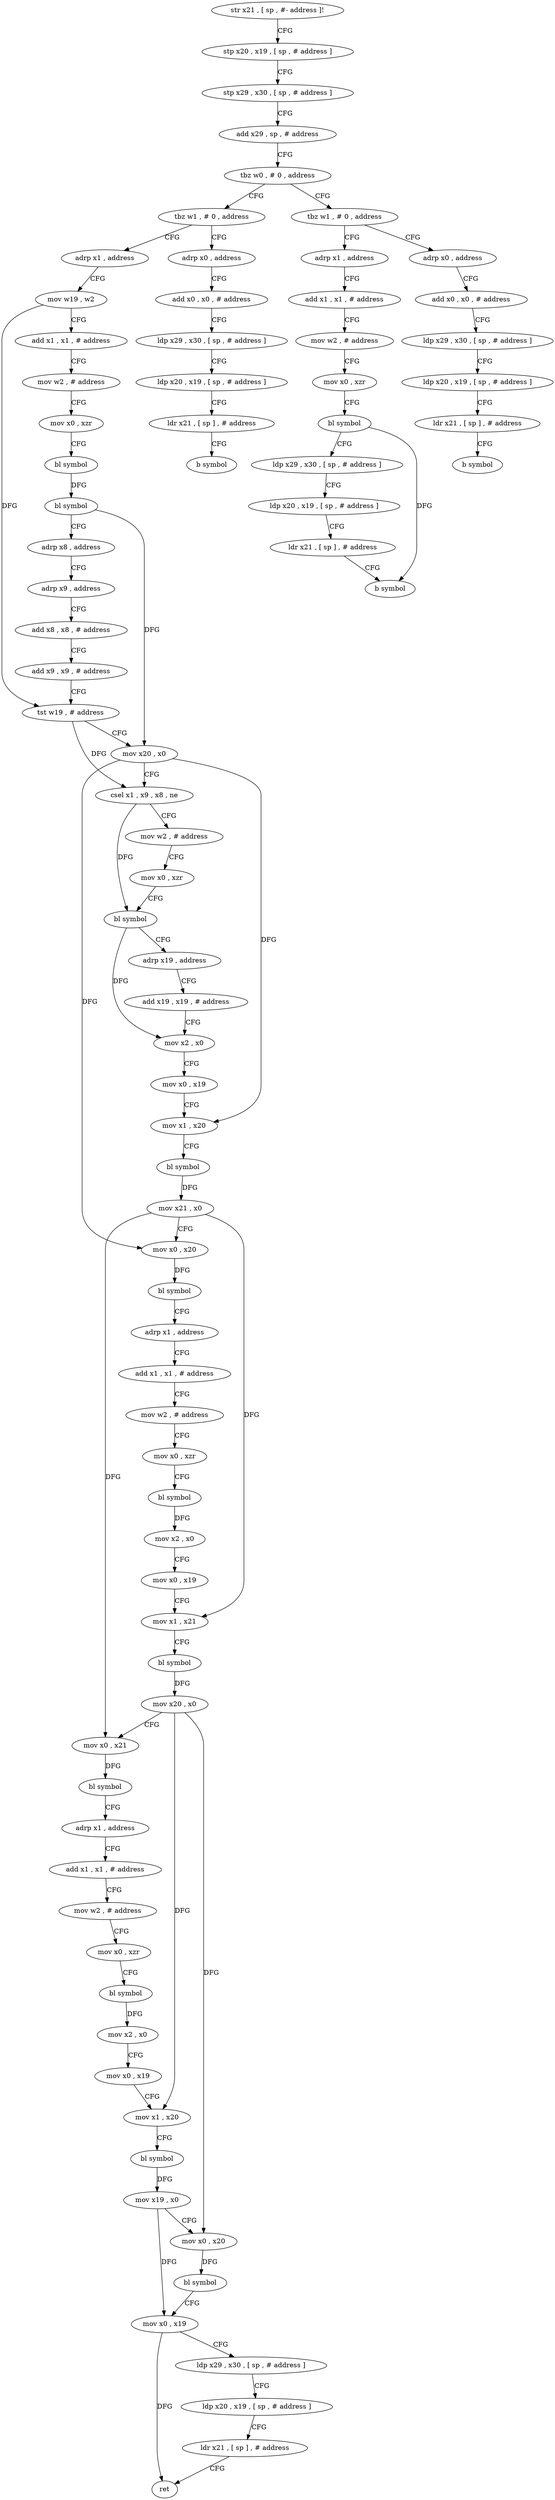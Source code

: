 digraph "func" {
"4205044" [label = "str x21 , [ sp , #- address ]!" ]
"4205048" [label = "stp x20 , x19 , [ sp , # address ]" ]
"4205052" [label = "stp x29 , x30 , [ sp , # address ]" ]
"4205056" [label = "add x29 , sp , # address" ]
"4205060" [label = "tbz w0 , # 0 , address" ]
"4205092" [label = "tbz w1 , # 0 , address" ]
"4205064" [label = "tbz w1 , # 0 , address" ]
"4205156" [label = "adrp x1 , address" ]
"4205096" [label = "adrp x0 , address" ]
"4205120" [label = "adrp x1 , address" ]
"4205068" [label = "adrp x0 , address" ]
"4205160" [label = "mov w19 , w2" ]
"4205164" [label = "add x1 , x1 , # address" ]
"4205168" [label = "mov w2 , # address" ]
"4205172" [label = "mov x0 , xzr" ]
"4205176" [label = "bl symbol" ]
"4205180" [label = "bl symbol" ]
"4205184" [label = "adrp x8 , address" ]
"4205188" [label = "adrp x9 , address" ]
"4205192" [label = "add x8 , x8 , # address" ]
"4205196" [label = "add x9 , x9 , # address" ]
"4205200" [label = "tst w19 , # address" ]
"4205204" [label = "mov x20 , x0" ]
"4205208" [label = "csel x1 , x9 , x8 , ne" ]
"4205212" [label = "mov w2 , # address" ]
"4205216" [label = "mov x0 , xzr" ]
"4205220" [label = "bl symbol" ]
"4205224" [label = "adrp x19 , address" ]
"4205228" [label = "add x19 , x19 , # address" ]
"4205232" [label = "mov x2 , x0" ]
"4205236" [label = "mov x0 , x19" ]
"4205240" [label = "mov x1 , x20" ]
"4205244" [label = "bl symbol" ]
"4205248" [label = "mov x21 , x0" ]
"4205252" [label = "mov x0 , x20" ]
"4205256" [label = "bl symbol" ]
"4205260" [label = "adrp x1 , address" ]
"4205264" [label = "add x1 , x1 , # address" ]
"4205268" [label = "mov w2 , # address" ]
"4205272" [label = "mov x0 , xzr" ]
"4205276" [label = "bl symbol" ]
"4205280" [label = "mov x2 , x0" ]
"4205284" [label = "mov x0 , x19" ]
"4205288" [label = "mov x1 , x21" ]
"4205292" [label = "bl symbol" ]
"4205296" [label = "mov x20 , x0" ]
"4205300" [label = "mov x0 , x21" ]
"4205304" [label = "bl symbol" ]
"4205308" [label = "adrp x1 , address" ]
"4205312" [label = "add x1 , x1 , # address" ]
"4205316" [label = "mov w2 , # address" ]
"4205320" [label = "mov x0 , xzr" ]
"4205324" [label = "bl symbol" ]
"4205328" [label = "mov x2 , x0" ]
"4205332" [label = "mov x0 , x19" ]
"4205336" [label = "mov x1 , x20" ]
"4205340" [label = "bl symbol" ]
"4205344" [label = "mov x19 , x0" ]
"4205348" [label = "mov x0 , x20" ]
"4205352" [label = "bl symbol" ]
"4205356" [label = "mov x0 , x19" ]
"4205360" [label = "ldp x29 , x30 , [ sp , # address ]" ]
"4205364" [label = "ldp x20 , x19 , [ sp , # address ]" ]
"4205368" [label = "ldr x21 , [ sp ] , # address" ]
"4205372" [label = "ret" ]
"4205100" [label = "add x0 , x0 , # address" ]
"4205104" [label = "ldp x29 , x30 , [ sp , # address ]" ]
"4205108" [label = "ldp x20 , x19 , [ sp , # address ]" ]
"4205112" [label = "ldr x21 , [ sp ] , # address" ]
"4205116" [label = "b symbol" ]
"4205124" [label = "add x1 , x1 , # address" ]
"4205128" [label = "mov w2 , # address" ]
"4205132" [label = "mov x0 , xzr" ]
"4205136" [label = "bl symbol" ]
"4205140" [label = "ldp x29 , x30 , [ sp , # address ]" ]
"4205144" [label = "ldp x20 , x19 , [ sp , # address ]" ]
"4205148" [label = "ldr x21 , [ sp ] , # address" ]
"4205152" [label = "b symbol" ]
"4205072" [label = "add x0 , x0 , # address" ]
"4205076" [label = "ldp x29 , x30 , [ sp , # address ]" ]
"4205080" [label = "ldp x20 , x19 , [ sp , # address ]" ]
"4205084" [label = "ldr x21 , [ sp ] , # address" ]
"4205088" [label = "b symbol" ]
"4205044" -> "4205048" [ label = "CFG" ]
"4205048" -> "4205052" [ label = "CFG" ]
"4205052" -> "4205056" [ label = "CFG" ]
"4205056" -> "4205060" [ label = "CFG" ]
"4205060" -> "4205092" [ label = "CFG" ]
"4205060" -> "4205064" [ label = "CFG" ]
"4205092" -> "4205156" [ label = "CFG" ]
"4205092" -> "4205096" [ label = "CFG" ]
"4205064" -> "4205120" [ label = "CFG" ]
"4205064" -> "4205068" [ label = "CFG" ]
"4205156" -> "4205160" [ label = "CFG" ]
"4205096" -> "4205100" [ label = "CFG" ]
"4205120" -> "4205124" [ label = "CFG" ]
"4205068" -> "4205072" [ label = "CFG" ]
"4205160" -> "4205164" [ label = "CFG" ]
"4205160" -> "4205200" [ label = "DFG" ]
"4205164" -> "4205168" [ label = "CFG" ]
"4205168" -> "4205172" [ label = "CFG" ]
"4205172" -> "4205176" [ label = "CFG" ]
"4205176" -> "4205180" [ label = "DFG" ]
"4205180" -> "4205184" [ label = "CFG" ]
"4205180" -> "4205204" [ label = "DFG" ]
"4205184" -> "4205188" [ label = "CFG" ]
"4205188" -> "4205192" [ label = "CFG" ]
"4205192" -> "4205196" [ label = "CFG" ]
"4205196" -> "4205200" [ label = "CFG" ]
"4205200" -> "4205204" [ label = "CFG" ]
"4205200" -> "4205208" [ label = "DFG" ]
"4205204" -> "4205208" [ label = "CFG" ]
"4205204" -> "4205240" [ label = "DFG" ]
"4205204" -> "4205252" [ label = "DFG" ]
"4205208" -> "4205212" [ label = "CFG" ]
"4205208" -> "4205220" [ label = "DFG" ]
"4205212" -> "4205216" [ label = "CFG" ]
"4205216" -> "4205220" [ label = "CFG" ]
"4205220" -> "4205224" [ label = "CFG" ]
"4205220" -> "4205232" [ label = "DFG" ]
"4205224" -> "4205228" [ label = "CFG" ]
"4205228" -> "4205232" [ label = "CFG" ]
"4205232" -> "4205236" [ label = "CFG" ]
"4205236" -> "4205240" [ label = "CFG" ]
"4205240" -> "4205244" [ label = "CFG" ]
"4205244" -> "4205248" [ label = "DFG" ]
"4205248" -> "4205252" [ label = "CFG" ]
"4205248" -> "4205288" [ label = "DFG" ]
"4205248" -> "4205300" [ label = "DFG" ]
"4205252" -> "4205256" [ label = "DFG" ]
"4205256" -> "4205260" [ label = "CFG" ]
"4205260" -> "4205264" [ label = "CFG" ]
"4205264" -> "4205268" [ label = "CFG" ]
"4205268" -> "4205272" [ label = "CFG" ]
"4205272" -> "4205276" [ label = "CFG" ]
"4205276" -> "4205280" [ label = "DFG" ]
"4205280" -> "4205284" [ label = "CFG" ]
"4205284" -> "4205288" [ label = "CFG" ]
"4205288" -> "4205292" [ label = "CFG" ]
"4205292" -> "4205296" [ label = "DFG" ]
"4205296" -> "4205300" [ label = "CFG" ]
"4205296" -> "4205336" [ label = "DFG" ]
"4205296" -> "4205348" [ label = "DFG" ]
"4205300" -> "4205304" [ label = "DFG" ]
"4205304" -> "4205308" [ label = "CFG" ]
"4205308" -> "4205312" [ label = "CFG" ]
"4205312" -> "4205316" [ label = "CFG" ]
"4205316" -> "4205320" [ label = "CFG" ]
"4205320" -> "4205324" [ label = "CFG" ]
"4205324" -> "4205328" [ label = "DFG" ]
"4205328" -> "4205332" [ label = "CFG" ]
"4205332" -> "4205336" [ label = "CFG" ]
"4205336" -> "4205340" [ label = "CFG" ]
"4205340" -> "4205344" [ label = "DFG" ]
"4205344" -> "4205348" [ label = "CFG" ]
"4205344" -> "4205356" [ label = "DFG" ]
"4205348" -> "4205352" [ label = "DFG" ]
"4205352" -> "4205356" [ label = "CFG" ]
"4205356" -> "4205360" [ label = "CFG" ]
"4205356" -> "4205372" [ label = "DFG" ]
"4205360" -> "4205364" [ label = "CFG" ]
"4205364" -> "4205368" [ label = "CFG" ]
"4205368" -> "4205372" [ label = "CFG" ]
"4205100" -> "4205104" [ label = "CFG" ]
"4205104" -> "4205108" [ label = "CFG" ]
"4205108" -> "4205112" [ label = "CFG" ]
"4205112" -> "4205116" [ label = "CFG" ]
"4205124" -> "4205128" [ label = "CFG" ]
"4205128" -> "4205132" [ label = "CFG" ]
"4205132" -> "4205136" [ label = "CFG" ]
"4205136" -> "4205140" [ label = "CFG" ]
"4205136" -> "4205152" [ label = "DFG" ]
"4205140" -> "4205144" [ label = "CFG" ]
"4205144" -> "4205148" [ label = "CFG" ]
"4205148" -> "4205152" [ label = "CFG" ]
"4205072" -> "4205076" [ label = "CFG" ]
"4205076" -> "4205080" [ label = "CFG" ]
"4205080" -> "4205084" [ label = "CFG" ]
"4205084" -> "4205088" [ label = "CFG" ]
}

